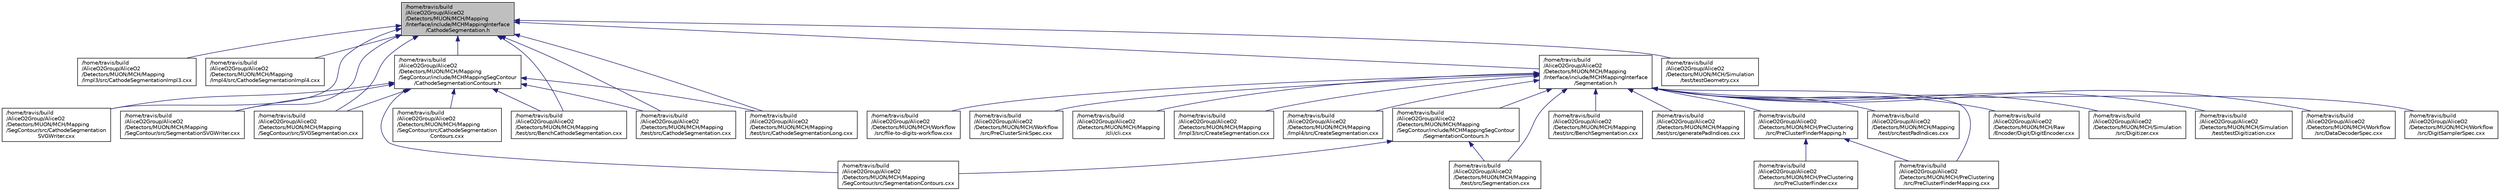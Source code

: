 digraph "/home/travis/build/AliceO2Group/AliceO2/Detectors/MUON/MCH/Mapping/Interface/include/MCHMappingInterface/CathodeSegmentation.h"
{
 // INTERACTIVE_SVG=YES
  bgcolor="transparent";
  edge [fontname="Helvetica",fontsize="10",labelfontname="Helvetica",labelfontsize="10"];
  node [fontname="Helvetica",fontsize="10",shape=record];
  Node9 [label="/home/travis/build\l/AliceO2Group/AliceO2\l/Detectors/MUON/MCH/Mapping\l/Interface/include/MCHMappingInterface\l/CathodeSegmentation.h",height=0.2,width=0.4,color="black", fillcolor="grey75", style="filled", fontcolor="black"];
  Node9 -> Node10 [dir="back",color="midnightblue",fontsize="10",style="solid",fontname="Helvetica"];
  Node10 [label="/home/travis/build\l/AliceO2Group/AliceO2\l/Detectors/MUON/MCH/Mapping\l/Impl3/src/CathodeSegmentationImpl3.cxx",height=0.2,width=0.4,color="black",URL="$d7/d47/CathodeSegmentationImpl3_8cxx.html"];
  Node9 -> Node11 [dir="back",color="midnightblue",fontsize="10",style="solid",fontname="Helvetica"];
  Node11 [label="/home/travis/build\l/AliceO2Group/AliceO2\l/Detectors/MUON/MCH/Mapping\l/Impl4/src/CathodeSegmentationImpl4.cxx",height=0.2,width=0.4,color="black",URL="$d0/d9c/CathodeSegmentationImpl4_8cxx.html"];
  Node9 -> Node12 [dir="back",color="midnightblue",fontsize="10",style="solid",fontname="Helvetica"];
  Node12 [label="/home/travis/build\l/AliceO2Group/AliceO2\l/Detectors/MUON/MCH/Mapping\l/Interface/include/MCHMappingInterface\l/Segmentation.h",height=0.2,width=0.4,color="black",URL="$d6/d1f/MUON_2MCH_2Mapping_2Interface_2include_2MCHMappingInterface_2Segmentation_8h.html"];
  Node12 -> Node13 [dir="back",color="midnightblue",fontsize="10",style="solid",fontname="Helvetica"];
  Node13 [label="/home/travis/build\l/AliceO2Group/AliceO2\l/Detectors/MUON/MCH/Mapping\l/cli/cli.cxx",height=0.2,width=0.4,color="black",URL="$de/d5d/Mapping_2cli_2cli_8cxx.html"];
  Node12 -> Node14 [dir="back",color="midnightblue",fontsize="10",style="solid",fontname="Helvetica"];
  Node14 [label="/home/travis/build\l/AliceO2Group/AliceO2\l/Detectors/MUON/MCH/Mapping\l/Impl3/src/CreateSegmentation.cxx",height=0.2,width=0.4,color="black",URL="$d7/d47/Impl3_2src_2CreateSegmentation_8cxx.html"];
  Node12 -> Node15 [dir="back",color="midnightblue",fontsize="10",style="solid",fontname="Helvetica"];
  Node15 [label="/home/travis/build\l/AliceO2Group/AliceO2\l/Detectors/MUON/MCH/Mapping\l/Impl4/src/CreateSegmentation.cxx",height=0.2,width=0.4,color="black",URL="$d3/d19/Impl4_2src_2CreateSegmentation_8cxx.html"];
  Node12 -> Node16 [dir="back",color="midnightblue",fontsize="10",style="solid",fontname="Helvetica"];
  Node16 [label="/home/travis/build\l/AliceO2Group/AliceO2\l/Detectors/MUON/MCH/Mapping\l/SegContour/include/MCHMappingSegContour\l/SegmentationContours.h",height=0.2,width=0.4,color="black",URL="$dd/d1c/SegmentationContours_8h.html"];
  Node16 -> Node17 [dir="back",color="midnightblue",fontsize="10",style="solid",fontname="Helvetica"];
  Node17 [label="/home/travis/build\l/AliceO2Group/AliceO2\l/Detectors/MUON/MCH/Mapping\l/SegContour/src/SegmentationContours.cxx",height=0.2,width=0.4,color="black",URL="$de/de2/SegmentationContours_8cxx.html"];
  Node16 -> Node18 [dir="back",color="midnightblue",fontsize="10",style="solid",fontname="Helvetica"];
  Node18 [label="/home/travis/build\l/AliceO2Group/AliceO2\l/Detectors/MUON/MCH/Mapping\l/test/src/Segmentation.cxx",height=0.2,width=0.4,color="black",URL="$d5/d2d/MUON_2MCH_2Mapping_2test_2src_2Segmentation_8cxx.html"];
  Node12 -> Node19 [dir="back",color="midnightblue",fontsize="10",style="solid",fontname="Helvetica"];
  Node19 [label="/home/travis/build\l/AliceO2Group/AliceO2\l/Detectors/MUON/MCH/Mapping\l/test/src/BenchSegmentation.cxx",height=0.2,width=0.4,color="black",URL="$da/d72/BenchSegmentation_8cxx.html"];
  Node12 -> Node20 [dir="back",color="midnightblue",fontsize="10",style="solid",fontname="Helvetica"];
  Node20 [label="/home/travis/build\l/AliceO2Group/AliceO2\l/Detectors/MUON/MCH/Mapping\l/test/src/generatePadIndices.cxx",height=0.2,width=0.4,color="black",URL="$dc/d1b/generatePadIndices_8cxx.html"];
  Node12 -> Node18 [dir="back",color="midnightblue",fontsize="10",style="solid",fontname="Helvetica"];
  Node12 -> Node21 [dir="back",color="midnightblue",fontsize="10",style="solid",fontname="Helvetica"];
  Node21 [label="/home/travis/build\l/AliceO2Group/AliceO2\l/Detectors/MUON/MCH/Mapping\l/test/src/testPadIndices.cxx",height=0.2,width=0.4,color="black",URL="$d9/da3/testPadIndices_8cxx.html"];
  Node12 -> Node22 [dir="back",color="midnightblue",fontsize="10",style="solid",fontname="Helvetica"];
  Node22 [label="/home/travis/build\l/AliceO2Group/AliceO2\l/Detectors/MUON/MCH/PreClustering\l/src/PreClusterFinderMapping.h",height=0.2,width=0.4,color="black",URL="$d4/d03/PreClusterFinderMapping_8h.html"];
  Node22 -> Node23 [dir="back",color="midnightblue",fontsize="10",style="solid",fontname="Helvetica"];
  Node23 [label="/home/travis/build\l/AliceO2Group/AliceO2\l/Detectors/MUON/MCH/PreClustering\l/src/PreClusterFinder.cxx",height=0.2,width=0.4,color="black",URL="$d8/dfc/PreClusterFinder_8cxx.html"];
  Node22 -> Node24 [dir="back",color="midnightblue",fontsize="10",style="solid",fontname="Helvetica"];
  Node24 [label="/home/travis/build\l/AliceO2Group/AliceO2\l/Detectors/MUON/MCH/PreClustering\l/src/PreClusterFinderMapping.cxx",height=0.2,width=0.4,color="black",URL="$d4/dbc/PreClusterFinderMapping_8cxx.html"];
  Node12 -> Node24 [dir="back",color="midnightblue",fontsize="10",style="solid",fontname="Helvetica"];
  Node12 -> Node25 [dir="back",color="midnightblue",fontsize="10",style="solid",fontname="Helvetica"];
  Node25 [label="/home/travis/build\l/AliceO2Group/AliceO2\l/Detectors/MUON/MCH/Raw\l/Encoder/Digit/DigitEncoder.cxx",height=0.2,width=0.4,color="black",URL="$d9/d30/DigitEncoder_8cxx.html"];
  Node12 -> Node26 [dir="back",color="midnightblue",fontsize="10",style="solid",fontname="Helvetica"];
  Node26 [label="/home/travis/build\l/AliceO2Group/AliceO2\l/Detectors/MUON/MCH/Simulation\l/src/Digitizer.cxx",height=0.2,width=0.4,color="black",URL="$d7/de0/MUON_2MCH_2Simulation_2src_2Digitizer_8cxx.html"];
  Node12 -> Node27 [dir="back",color="midnightblue",fontsize="10",style="solid",fontname="Helvetica"];
  Node27 [label="/home/travis/build\l/AliceO2Group/AliceO2\l/Detectors/MUON/MCH/Simulation\l/test/testDigitization.cxx",height=0.2,width=0.4,color="black",URL="$dc/dc3/testDigitization_8cxx.html"];
  Node12 -> Node28 [dir="back",color="midnightblue",fontsize="10",style="solid",fontname="Helvetica"];
  Node28 [label="/home/travis/build\l/AliceO2Group/AliceO2\l/Detectors/MUON/MCH/Workflow\l/src/DataDecoderSpec.cxx",height=0.2,width=0.4,color="black",URL="$d0/d75/DataDecoderSpec_8cxx.html"];
  Node12 -> Node29 [dir="back",color="midnightblue",fontsize="10",style="solid",fontname="Helvetica"];
  Node29 [label="/home/travis/build\l/AliceO2Group/AliceO2\l/Detectors/MUON/MCH/Workflow\l/src/DigitSamplerSpec.cxx",height=0.2,width=0.4,color="black",URL="$d2/d75/DigitSamplerSpec_8cxx.html",tooltip="Implementation of a data processor to read and send digits. "];
  Node12 -> Node30 [dir="back",color="midnightblue",fontsize="10",style="solid",fontname="Helvetica"];
  Node30 [label="/home/travis/build\l/AliceO2Group/AliceO2\l/Detectors/MUON/MCH/Workflow\l/src/file-to-digits-workflow.cxx",height=0.2,width=0.4,color="black",URL="$db/d1c/file-to-digits-workflow_8cxx.html"];
  Node12 -> Node31 [dir="back",color="midnightblue",fontsize="10",style="solid",fontname="Helvetica"];
  Node31 [label="/home/travis/build\l/AliceO2Group/AliceO2\l/Detectors/MUON/MCH/Workflow\l/src/PreClusterSinkSpec.cxx",height=0.2,width=0.4,color="black",URL="$d0/d5c/PreClusterSinkSpec_8cxx.html",tooltip="Implementation of a data processor to write preclusters. "];
  Node9 -> Node32 [dir="back",color="midnightblue",fontsize="10",style="solid",fontname="Helvetica"];
  Node32 [label="/home/travis/build\l/AliceO2Group/AliceO2\l/Detectors/MUON/MCH/Mapping\l/SegContour/include/MCHMappingSegContour\l/CathodeSegmentationContours.h",height=0.2,width=0.4,color="black",URL="$d2/d32/CathodeSegmentationContours_8h.html"];
  Node32 -> Node33 [dir="back",color="midnightblue",fontsize="10",style="solid",fontname="Helvetica"];
  Node33 [label="/home/travis/build\l/AliceO2Group/AliceO2\l/Detectors/MUON/MCH/Mapping\l/SegContour/src/CathodeSegmentation\lContours.cxx",height=0.2,width=0.4,color="black",URL="$da/d65/CathodeSegmentationContours_8cxx.html"];
  Node32 -> Node34 [dir="back",color="midnightblue",fontsize="10",style="solid",fontname="Helvetica"];
  Node34 [label="/home/travis/build\l/AliceO2Group/AliceO2\l/Detectors/MUON/MCH/Mapping\l/SegContour/src/CathodeSegmentation\lSVGWriter.cxx",height=0.2,width=0.4,color="black",URL="$de/d54/CathodeSegmentationSVGWriter_8cxx.html"];
  Node32 -> Node17 [dir="back",color="midnightblue",fontsize="10",style="solid",fontname="Helvetica"];
  Node32 -> Node35 [dir="back",color="midnightblue",fontsize="10",style="solid",fontname="Helvetica"];
  Node35 [label="/home/travis/build\l/AliceO2Group/AliceO2\l/Detectors/MUON/MCH/Mapping\l/SegContour/src/SegmentationSVGWriter.cxx",height=0.2,width=0.4,color="black",URL="$de/d56/SegmentationSVGWriter_8cxx.html"];
  Node32 -> Node36 [dir="back",color="midnightblue",fontsize="10",style="solid",fontname="Helvetica"];
  Node36 [label="/home/travis/build\l/AliceO2Group/AliceO2\l/Detectors/MUON/MCH/Mapping\l/SegContour/src/SVGSegmentation.cxx",height=0.2,width=0.4,color="black",URL="$d2/d0f/SVGSegmentation_8cxx.html"];
  Node32 -> Node37 [dir="back",color="midnightblue",fontsize="10",style="solid",fontname="Helvetica"];
  Node37 [label="/home/travis/build\l/AliceO2Group/AliceO2\l/Detectors/MUON/MCH/Mapping\l/test/src/BenchCathodeSegmentation.cxx",height=0.2,width=0.4,color="black",URL="$d8/df7/BenchCathodeSegmentation_8cxx.html"];
  Node32 -> Node38 [dir="back",color="midnightblue",fontsize="10",style="solid",fontname="Helvetica"];
  Node38 [label="/home/travis/build\l/AliceO2Group/AliceO2\l/Detectors/MUON/MCH/Mapping\l/test/src/CathodeSegmentation.cxx",height=0.2,width=0.4,color="black",URL="$df/dc1/CathodeSegmentation_8cxx.html"];
  Node32 -> Node39 [dir="back",color="midnightblue",fontsize="10",style="solid",fontname="Helvetica"];
  Node39 [label="/home/travis/build\l/AliceO2Group/AliceO2\l/Detectors/MUON/MCH/Mapping\l/test/src/CathodeSegmentationLong.cxx",height=0.2,width=0.4,color="black",URL="$d2/dba/CathodeSegmentationLong_8cxx.html"];
  Node9 -> Node34 [dir="back",color="midnightblue",fontsize="10",style="solid",fontname="Helvetica"];
  Node9 -> Node35 [dir="back",color="midnightblue",fontsize="10",style="solid",fontname="Helvetica"];
  Node9 -> Node36 [dir="back",color="midnightblue",fontsize="10",style="solid",fontname="Helvetica"];
  Node9 -> Node37 [dir="back",color="midnightblue",fontsize="10",style="solid",fontname="Helvetica"];
  Node9 -> Node38 [dir="back",color="midnightblue",fontsize="10",style="solid",fontname="Helvetica"];
  Node9 -> Node39 [dir="back",color="midnightblue",fontsize="10",style="solid",fontname="Helvetica"];
  Node9 -> Node40 [dir="back",color="midnightblue",fontsize="10",style="solid",fontname="Helvetica"];
  Node40 [label="/home/travis/build\l/AliceO2Group/AliceO2\l/Detectors/MUON/MCH/Simulation\l/test/testGeometry.cxx",height=0.2,width=0.4,color="black",URL="$df/da1/MCH_2Simulation_2test_2testGeometry_8cxx.html"];
}
